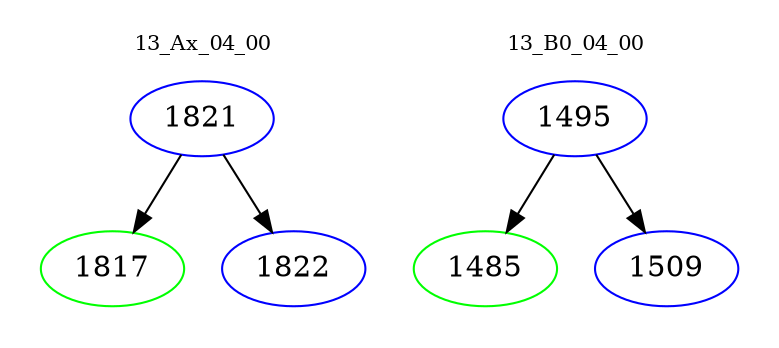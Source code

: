 digraph{
subgraph cluster_0 {
color = white
label = "13_Ax_04_00";
fontsize=10;
T0_1821 [label="1821", color="blue"]
T0_1821 -> T0_1817 [color="black"]
T0_1817 [label="1817", color="green"]
T0_1821 -> T0_1822 [color="black"]
T0_1822 [label="1822", color="blue"]
}
subgraph cluster_1 {
color = white
label = "13_B0_04_00";
fontsize=10;
T1_1495 [label="1495", color="blue"]
T1_1495 -> T1_1485 [color="black"]
T1_1485 [label="1485", color="green"]
T1_1495 -> T1_1509 [color="black"]
T1_1509 [label="1509", color="blue"]
}
}

